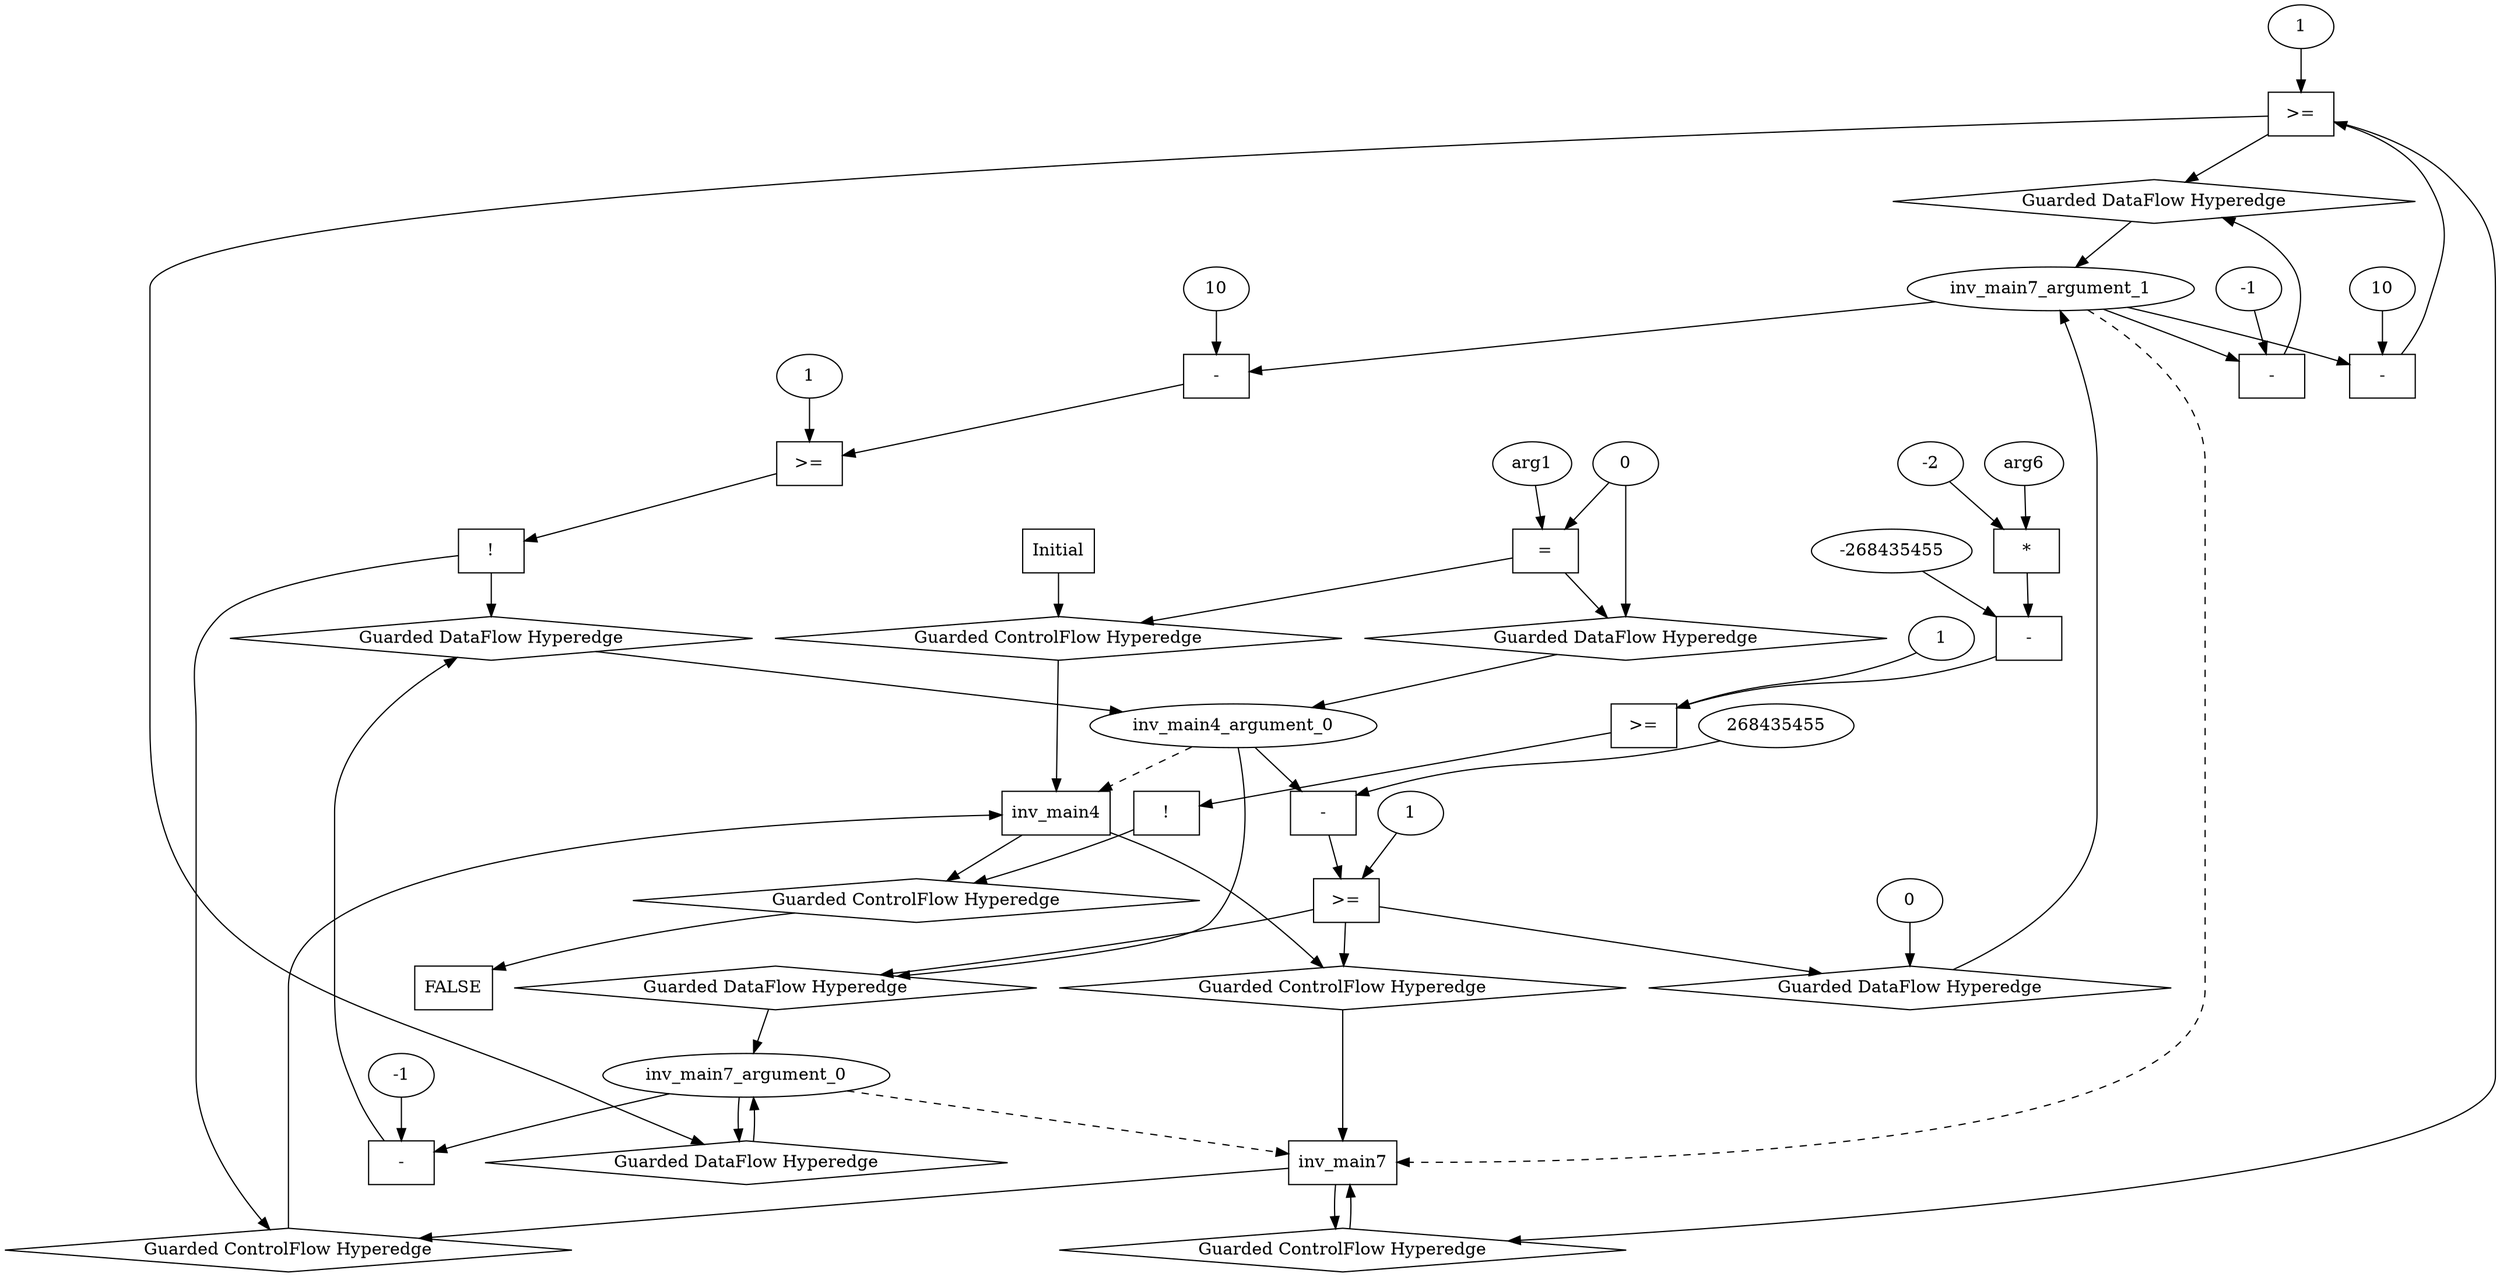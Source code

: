 digraph dag {
inv_main4 [label="inv_main4" shape="rect"];
inv_main7 [label="inv_main7" shape="rect"];
FALSE [label="FALSE" shape="rect"];
Initial [label="Initial" shape="rect"];
ControlFowHyperEdge_0 [label="Guarded ControlFlow Hyperedge" shape="diamond"];
Initial -> ControlFowHyperEdge_0[label=""]
ControlFowHyperEdge_0 -> inv_main4[label=""]
ControlFowHyperEdge_1 [label="Guarded ControlFlow Hyperedge" shape="diamond"];
inv_main4 -> ControlFowHyperEdge_1[label=""]
ControlFowHyperEdge_1 -> inv_main7[label=""]
ControlFowHyperEdge_2 [label="Guarded ControlFlow Hyperedge" shape="diamond"];
inv_main7 -> ControlFowHyperEdge_2[label=""]
ControlFowHyperEdge_2 -> inv_main7[label=""]
ControlFowHyperEdge_3 [label="Guarded ControlFlow Hyperedge" shape="diamond"];
inv_main7 -> ControlFowHyperEdge_3[label=""]
ControlFowHyperEdge_3 -> inv_main4[label=""]
ControlFowHyperEdge_4 [label="Guarded ControlFlow Hyperedge" shape="diamond"];
inv_main4 -> ControlFowHyperEdge_4[label=""]
ControlFowHyperEdge_4 -> FALSE[label=""]
inv_main4_argument_0 [label="inv_main4_argument_0" shape="oval"];
inv_main4_argument_0 -> inv_main4[label="" style="dashed"]
inv_main7_argument_0 [label="inv_main7_argument_0" shape="oval"];
inv_main7_argument_0 -> inv_main7[label="" style="dashed"]
inv_main7_argument_1 [label="inv_main7_argument_1" shape="oval"];
inv_main7_argument_1 -> inv_main7[label="" style="dashed"]

xxxinv_main4___Initial_0xxxguard_0_node_0 [label="=" shape="rect"];
xxxinv_main4___Initial_0xxxguard_0_node_2 [label="arg1"];
xxxinv_main4___Initial_0xxxdataFlow_0_node_0->xxxinv_main4___Initial_0xxxguard_0_node_0
xxxinv_main4___Initial_0xxxguard_0_node_2->xxxinv_main4___Initial_0xxxguard_0_node_0

xxxinv_main4___Initial_0xxxguard_0_node_0->ControlFowHyperEdge_0 [label=""];
xxxinv_main4___Initial_0xxxdataFlow_0_node_0 [label="0"];

xxxinv_main4___Initial_0xxxdataFlow_0_node_0->DataFowHyperEdge_0_inv_main4_argument_0 [label=""];
xxxinv_main7___inv_main4_1xxxguard_0_node_0 [label=">=" shape="rect"];
xxxinv_main7___inv_main4_1xxxguard_0_node_1 [label="-" shape="rect"];
xxxinv_main7___inv_main4_1xxxguard_0_node_2 [label="268435455"];
xxxinv_main7___inv_main4_1xxxguard_0_node_4 [label="1"];
xxxinv_main7___inv_main4_1xxxguard_0_node_1->xxxinv_main7___inv_main4_1xxxguard_0_node_0
xxxinv_main7___inv_main4_1xxxguard_0_node_4->xxxinv_main7___inv_main4_1xxxguard_0_node_0
xxxinv_main7___inv_main4_1xxxguard_0_node_2->xxxinv_main7___inv_main4_1xxxguard_0_node_1
inv_main4_argument_0->xxxinv_main7___inv_main4_1xxxguard_0_node_1

xxxinv_main7___inv_main4_1xxxguard_0_node_0->ControlFowHyperEdge_1 [label=""];
xxxinv_main7___inv_main4_1xxxdataFlow_0_node_0 [label="0"];

xxxinv_main7___inv_main4_1xxxdataFlow_0_node_0->DataFowHyperEdge_1_inv_main7_argument_1 [label=""];
xxxinv_main7___inv_main7_2xxxguard_0_node_0 [label=">=" shape="rect"];
xxxinv_main7___inv_main7_2xxxguard_0_node_1 [label="-" shape="rect"];
xxxinv_main7___inv_main7_2xxxguard_0_node_2 [label="10"];
xxxinv_main7___inv_main7_2xxxguard_0_node_4 [label="1"];
xxxinv_main7___inv_main7_2xxxguard_0_node_1->xxxinv_main7___inv_main7_2xxxguard_0_node_0
xxxinv_main7___inv_main7_2xxxguard_0_node_4->xxxinv_main7___inv_main7_2xxxguard_0_node_0
xxxinv_main7___inv_main7_2xxxguard_0_node_2->xxxinv_main7___inv_main7_2xxxguard_0_node_1
inv_main7_argument_1->xxxinv_main7___inv_main7_2xxxguard_0_node_1

xxxinv_main7___inv_main7_2xxxguard_0_node_0->ControlFowHyperEdge_2 [label=""];
xxxinv_main7___inv_main7_2xxxdataFlow_0_node_0 [label="-" shape="rect"];
xxxinv_main7___inv_main7_2xxxdataFlow_0_node_2 [label="-1"];
inv_main7_argument_1->xxxinv_main7___inv_main7_2xxxdataFlow_0_node_0
xxxinv_main7___inv_main7_2xxxdataFlow_0_node_2->xxxinv_main7___inv_main7_2xxxdataFlow_0_node_0

xxxinv_main7___inv_main7_2xxxdataFlow_0_node_0->DataFowHyperEdge_2_inv_main7_argument_1 [label=""];
xxxinv_main4___inv_main7_3xxxguard_0_node_0 [label="!" shape="rect"];
xxxinv_main4___inv_main7_3xxxguard_0_node_1 [label=">=" shape="rect"];
xxxinv_main4___inv_main7_3xxxguard_0_node_2 [label="-" shape="rect"];
xxxinv_main4___inv_main7_3xxxguard_0_node_3 [label="10"];
xxxinv_main4___inv_main7_3xxxguard_0_node_5 [label="1"];
xxxinv_main4___inv_main7_3xxxguard_0_node_1->xxxinv_main4___inv_main7_3xxxguard_0_node_0
xxxinv_main4___inv_main7_3xxxguard_0_node_2->xxxinv_main4___inv_main7_3xxxguard_0_node_1
xxxinv_main4___inv_main7_3xxxguard_0_node_5->xxxinv_main4___inv_main7_3xxxguard_0_node_1
xxxinv_main4___inv_main7_3xxxguard_0_node_3->xxxinv_main4___inv_main7_3xxxguard_0_node_2
inv_main7_argument_1->xxxinv_main4___inv_main7_3xxxguard_0_node_2

xxxinv_main4___inv_main7_3xxxguard_0_node_0->ControlFowHyperEdge_3 [label=""];
xxxinv_main4___inv_main7_3xxxdataFlow_0_node_0 [label="-" shape="rect"];
xxxinv_main4___inv_main7_3xxxdataFlow_0_node_2 [label="-1"];
inv_main7_argument_0->xxxinv_main4___inv_main7_3xxxdataFlow_0_node_0
xxxinv_main4___inv_main7_3xxxdataFlow_0_node_2->xxxinv_main4___inv_main7_3xxxdataFlow_0_node_0

xxxinv_main4___inv_main7_3xxxdataFlow_0_node_0->DataFowHyperEdge_3_inv_main4_argument_0 [label=""];
xxxFALSE___inv_main4_4xxxguard_0_node_0 [label="!" shape="rect"];
xxxFALSE___inv_main4_4xxxguard_0_node_1 [label=">=" shape="rect"];
xxxFALSE___inv_main4_4xxxguard_0_node_2 [label="-" shape="rect"];
xxxFALSE___inv_main4_4xxxguard_0_node_3 [label="*" shape="rect"];
xxxFALSE___inv_main4_4xxxguard_0_node_4 [label="-2"];
xxxFALSE___inv_main4_4xxxguard_0_node_5 [label="arg6"];
xxxFALSE___inv_main4_4xxxguard_0_node_6 [label="-268435455"];
xxxFALSE___inv_main4_4xxxguard_0_node_7 [label="1"];
xxxFALSE___inv_main4_4xxxguard_0_node_1->xxxFALSE___inv_main4_4xxxguard_0_node_0
xxxFALSE___inv_main4_4xxxguard_0_node_2->xxxFALSE___inv_main4_4xxxguard_0_node_1
xxxFALSE___inv_main4_4xxxguard_0_node_7->xxxFALSE___inv_main4_4xxxguard_0_node_1
xxxFALSE___inv_main4_4xxxguard_0_node_3->xxxFALSE___inv_main4_4xxxguard_0_node_2
xxxFALSE___inv_main4_4xxxguard_0_node_6->xxxFALSE___inv_main4_4xxxguard_0_node_2
xxxFALSE___inv_main4_4xxxguard_0_node_4->xxxFALSE___inv_main4_4xxxguard_0_node_3
xxxFALSE___inv_main4_4xxxguard_0_node_5->xxxFALSE___inv_main4_4xxxguard_0_node_3

xxxFALSE___inv_main4_4xxxguard_0_node_0->ControlFowHyperEdge_4 [label=""];
DataFowHyperEdge_0_inv_main4_argument_0 [label="Guarded DataFlow Hyperedge" shape="diamond"];
DataFowHyperEdge_0_inv_main4_argument_0 -> inv_main4_argument_0[label=""]
xxxinv_main4___Initial_0xxxguard_0_node_0 -> DataFowHyperEdge_0_inv_main4_argument_0[label=""]
DataFowHyperEdge_1_inv_main7_argument_0 [label="Guarded DataFlow Hyperedge" shape="diamond"];
DataFowHyperEdge_1_inv_main7_argument_0 -> inv_main7_argument_0[label=""]
xxxinv_main7___inv_main4_1xxxguard_0_node_0 -> DataFowHyperEdge_1_inv_main7_argument_0[label=""]
DataFowHyperEdge_1_inv_main7_argument_1 [label="Guarded DataFlow Hyperedge" shape="diamond"];
DataFowHyperEdge_1_inv_main7_argument_1 -> inv_main7_argument_1[label=""]
xxxinv_main7___inv_main4_1xxxguard_0_node_0 -> DataFowHyperEdge_1_inv_main7_argument_1[label=""]
DataFowHyperEdge_2_inv_main7_argument_0 [label="Guarded DataFlow Hyperedge" shape="diamond"];
DataFowHyperEdge_2_inv_main7_argument_0 -> inv_main7_argument_0[label=""]
xxxinv_main7___inv_main7_2xxxguard_0_node_0 -> DataFowHyperEdge_2_inv_main7_argument_0[label=""]
DataFowHyperEdge_2_inv_main7_argument_1 [label="Guarded DataFlow Hyperedge" shape="diamond"];
DataFowHyperEdge_2_inv_main7_argument_1 -> inv_main7_argument_1[label=""]
xxxinv_main7___inv_main7_2xxxguard_0_node_0 -> DataFowHyperEdge_2_inv_main7_argument_1[label=""]
DataFowHyperEdge_3_inv_main4_argument_0 [label="Guarded DataFlow Hyperedge" shape="diamond"];
DataFowHyperEdge_3_inv_main4_argument_0 -> inv_main4_argument_0[label=""]
xxxinv_main4___inv_main7_3xxxguard_0_node_0 -> DataFowHyperEdge_3_inv_main4_argument_0[label=""]
inv_main4_argument_0 -> DataFowHyperEdge_1_inv_main7_argument_0[label=""]
inv_main7_argument_0 -> DataFowHyperEdge_2_inv_main7_argument_0[label=""]
}
